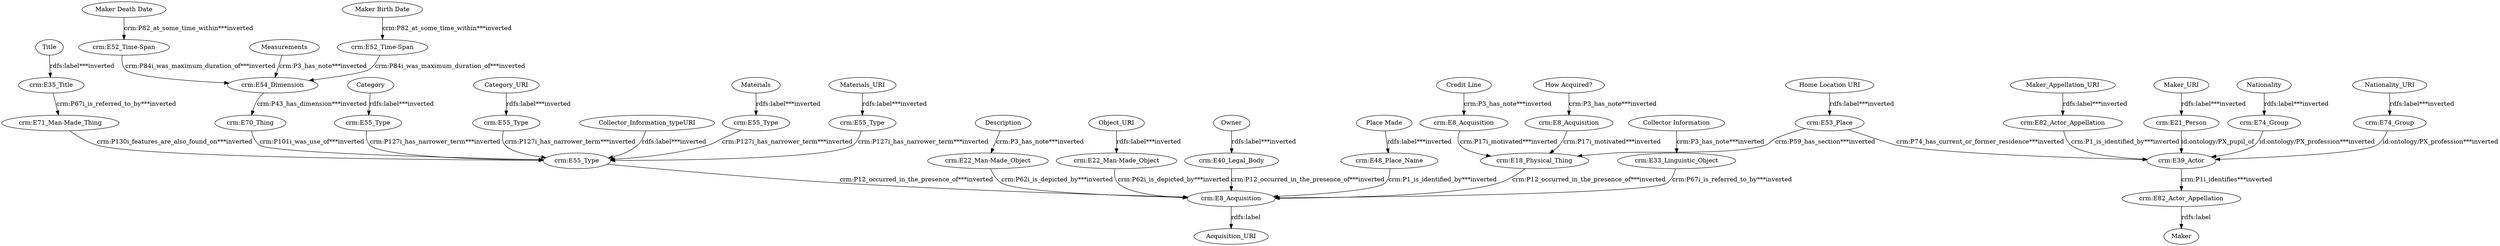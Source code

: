digraph {
  Category [type=attribute_name,label=Category]
  "crm:E55_Type2" [type=class_uri,label="crm:E55_Type"]
  Category_URI [type=attribute_name,label=Category_URI]
  "crm:E55_Type1" [type=class_uri,label="crm:E55_Type"]
  "Collector Information" [type=attribute_name,label="Collector Information"]
  "crm:E33_Linguistic_Object1" [type=class_uri,label="crm:E33_Linguistic_Object"]
  Collector_Information_typeURI [type=attribute_name,label=Collector_Information_typeURI]
  "crm:E55_Type5" [type=class_uri,label="crm:E55_Type"]
  "Credit Line" [type=attribute_name,label="Credit Line"]
  "crm:E8_Acquisition1" [type=class_uri,label="crm:E8_Acquisition"]
  Description [type=attribute_name,label=Description]
  "crm:E22_Man-Made_Object1" [type=class_uri,label="crm:E22_Man-Made_Object"]
  "Home Location URI" [type=attribute_name,label="Home Location URI"]
  "crm:E53_Place1" [type=class_uri,label="crm:E53_Place"]
  "How Acquired?" [type=attribute_name,label="How Acquired?"]
  "crm:E8_Acquisition2" [type=class_uri,label="crm:E8_Acquisition"]
  "Maker Birth Date" [type=attribute_name,label="Maker Birth Date"]
  "crm:E52_Time-Span1" [type=class_uri,label="crm:E52_Time-Span"]
  "Maker Death Date" [type=attribute_name,label="Maker Death Date"]
  "crm:E52_Time-Span2" [type=class_uri,label="crm:E52_Time-Span"]
  Maker_Appellation_URI [type=attribute_name,label=Maker_Appellation_URI]
  "crm:E82_Actor_Appellation1" [type=class_uri,label="crm:E82_Actor_Appellation"]
  Maker_URI [type=attribute_name,label=Maker_URI]
  "crm:E21_Person1" [type=class_uri,label="crm:E21_Person"]
  Materials [type=attribute_name,label=Materials]
  "crm:E55_Type4" [type=class_uri,label="crm:E55_Type"]
  Materials_URI [type=attribute_name,label=Materials_URI]
  "crm:E55_Type3" [type=class_uri,label="crm:E55_Type"]
  Measurements [type=attribute_name,label=Measurements]
  "crm:E54_Dimension1" [type=class_uri,label="crm:E54_Dimension"]
  Nationality [type=attribute_name,label=Nationality]
  "crm:E74_Group2" [type=class_uri,label="crm:E74_Group"]
  Nationality_URI [type=attribute_name,label=Nationality_URI]
  "crm:E74_Group1" [type=class_uri,label="crm:E74_Group"]
  Object_URI [type=attribute_name,label=Object_URI]
  "crm:E22_Man-Made_Object2" [type=class_uri,label="crm:E22_Man-Made_Object"]
  Owner [type=attribute_name,label=Owner]
  "crm:E40_Legal_Body1" [type=class_uri,label="crm:E40_Legal_Body"]
  "Place Made" [type=attribute_name,label="Place Made"]
  "crm:E48_Place_Name1" [type=class_uri,label="crm:E48_Place_Name"]
  Title [type=attribute_name,label=Title]
  "crm:E35_Title1" [type=class_uri,label="crm:E35_Title"]
  "crm:E18_Physical_Thing" [type=class_uri,label="crm:E18_Physical_Thing"]
  "crm:E8_Acquisition3" [type=class_uri,label="crm:E8_Acquisition"]
  "crm:E39_Actor" [type=class_uri,label="crm:E39_Actor"]
  "crm:E71_Man-Made_Thing" [type=class_uri,label="crm:E71_Man-Made_Thing"]
  "crm:E82_Actor_Appellation2" [type=class_uri,label="crm:E82_Actor_Appellation"]
  "crm:E70_Thing" [type=class_uri,label="crm:E70_Thing"]
  Maker [type=attribute_name,label=Maker]
  Acquisition_URI [type=attribute_name,label=Acquisition_URI]
  Category -> "crm:E55_Type2" [type=st_property_uri,label="rdfs:label***inverted"]
  Category_URI -> "crm:E55_Type1" [type=st_property_uri,label="rdfs:label***inverted"]
  "Collector Information" -> "crm:E33_Linguistic_Object1" [type=st_property_uri,label="crm:P3_has_note***inverted"]
  Collector_Information_typeURI -> "crm:E55_Type5" [type=st_property_uri,label="rdfs:label***inverted"]
  "Credit Line" -> "crm:E8_Acquisition1" [type=st_property_uri,label="crm:P3_has_note***inverted"]
  Description -> "crm:E22_Man-Made_Object1" [type=st_property_uri,label="crm:P3_has_note***inverted"]
  "Home Location URI" -> "crm:E53_Place1" [type=st_property_uri,label="rdfs:label***inverted"]
  "How Acquired?" -> "crm:E8_Acquisition2" [type=st_property_uri,label="crm:P3_has_note***inverted"]
  "Maker Birth Date" -> "crm:E52_Time-Span1" [type=st_property_uri,label="crm:P82_at_some_time_within***inverted"]
  "Maker Death Date" -> "crm:E52_Time-Span2" [type=st_property_uri,label="crm:P82_at_some_time_within***inverted"]
  Maker_Appellation_URI -> "crm:E82_Actor_Appellation1" [type=st_property_uri,label="rdfs:label***inverted"]
  Maker_URI -> "crm:E21_Person1" [type=st_property_uri,label="rdfs:label***inverted"]
  Materials -> "crm:E55_Type4" [type=st_property_uri,label="rdfs:label***inverted"]
  Materials_URI -> "crm:E55_Type3" [type=st_property_uri,label="rdfs:label***inverted"]
  Measurements -> "crm:E54_Dimension1" [type=st_property_uri,label="crm:P3_has_note***inverted"]
  Nationality -> "crm:E74_Group2" [type=st_property_uri,label="rdfs:label***inverted"]
  Nationality_URI -> "crm:E74_Group1" [type=st_property_uri,label="rdfs:label***inverted"]
  Object_URI -> "crm:E22_Man-Made_Object2" [type=st_property_uri,label="rdfs:label***inverted"]
  Owner -> "crm:E40_Legal_Body1" [type=st_property_uri,label="rdfs:label***inverted"]
  "Place Made" -> "crm:E48_Place_Name1" [type=st_property_uri,label="rdfs:label***inverted"]
  Title -> "crm:E35_Title1" [type=st_property_uri,label="rdfs:label***inverted"]
  "crm:E18_Physical_Thing" -> "crm:E8_Acquisition3" [type=inherited,label="crm:P12_occurred_in_the_presence_of***inverted"]
  "crm:E21_Person1" -> "crm:E39_Actor" [label="id:ontology/PX_pupil_of",type=direct_property_uri]
  "crm:E22_Man-Made_Object1" -> "crm:E8_Acquisition3" [type=inherited,label="crm:P62i_is_depicted_by***inverted"]
  "crm:E22_Man-Made_Object2" -> "crm:E8_Acquisition3" [type=inherited,label="crm:P62i_is_depicted_by***inverted"]
  "crm:E33_Linguistic_Object1" -> "crm:E8_Acquisition3" [type=inherited,label="crm:P67i_is_referred_to_by***inverted"]
  "crm:E35_Title1" -> "crm:E71_Man-Made_Thing" [type=inherited,label="crm:P67i_is_referred_to_by***inverted"]
  "crm:E39_Actor" -> "crm:E82_Actor_Appellation2" [type=inherited,label="crm:P1i_identifies***inverted"]
  "crm:E40_Legal_Body1" -> "crm:E8_Acquisition3" [type=inherited,label="crm:P12_occurred_in_the_presence_of***inverted"]
  "crm:E48_Place_Name1" -> "crm:E8_Acquisition3" [type=inherited,label="crm:P1_is_identified_by***inverted"]
  "crm:E52_Time-Span1" -> "crm:E54_Dimension1" [type=direct_property_uri,label="crm:P84i_was_maximum_duration_of***inverted"]
  "crm:E52_Time-Span2" -> "crm:E54_Dimension1" [type=direct_property_uri,label="crm:P84i_was_maximum_duration_of***inverted"]
  "crm:E53_Place1" -> "crm:E18_Physical_Thing" [type=direct_property_uri,label="crm:P59_has_section***inverted"]
  "crm:E53_Place1" -> "crm:E39_Actor" [type=direct_property_uri,label="crm:P74_has_current_or_former_residence***inverted"]
  "crm:E54_Dimension1" -> "crm:E70_Thing" [type=direct_property_uri,label="crm:P43_has_dimension***inverted"]
  "crm:E55_Type1" -> "crm:E55_Type5" [type=direct_property_uri,label="crm:P127i_has_narrower_term***inverted"]
  "crm:E55_Type2" -> "crm:E55_Type5" [type=direct_property_uri,label="crm:P127i_has_narrower_term***inverted"]
  "crm:E55_Type3" -> "crm:E55_Type5" [type=direct_property_uri,label="crm:P127i_has_narrower_term***inverted"]
  "crm:E55_Type4" -> "crm:E55_Type5" [type=direct_property_uri,label="crm:P127i_has_narrower_term***inverted"]
  "crm:E55_Type5" -> "crm:E8_Acquisition3" [type=inherited,label="crm:P12_occurred_in_the_presence_of***inverted"]
  "crm:E70_Thing" -> "crm:E55_Type5" [type=direct_property_uri,label="crm:P101i_was_use_of***inverted"]
  "crm:E71_Man-Made_Thing" -> "crm:E55_Type5" [type=inherited,label="crm:P130i_features_are_also_found_on***inverted"]
  "crm:E74_Group1" -> "crm:E39_Actor" [type=direct_property_uri,label="id:ontology/PX_profession***inverted"]
  "crm:E74_Group2" -> "crm:E39_Actor" [type=direct_property_uri,label="id:ontology/PX_profession***inverted"]
  "crm:E82_Actor_Appellation1" -> "crm:E39_Actor" [type=inherited,label="crm:P1_is_identified_by***inverted"]
  "crm:E82_Actor_Appellation2" -> Maker [label="rdfs:label",type=st_property_uri]
  "crm:E8_Acquisition1" -> "crm:E18_Physical_Thing" [type=inherited,label="crm:P17i_motivated***inverted"]
  "crm:E8_Acquisition2" -> "crm:E18_Physical_Thing" [type=inherited,label="crm:P17i_motivated***inverted"]
  "crm:E8_Acquisition3" -> Acquisition_URI [label="rdfs:label",type=st_property_uri]
}
